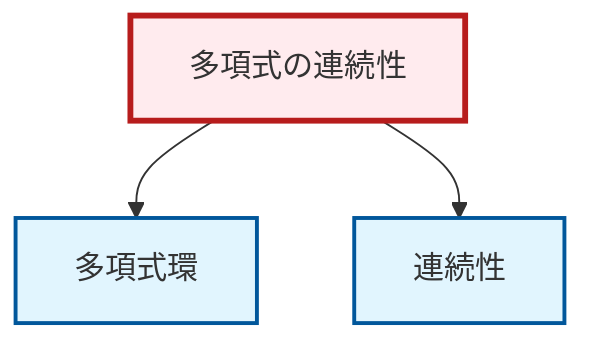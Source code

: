 graph TD
    classDef definition fill:#e1f5fe,stroke:#01579b,stroke-width:2px
    classDef theorem fill:#f3e5f5,stroke:#4a148c,stroke-width:2px
    classDef axiom fill:#fff3e0,stroke:#e65100,stroke-width:2px
    classDef example fill:#e8f5e9,stroke:#1b5e20,stroke-width:2px
    classDef current fill:#ffebee,stroke:#b71c1c,stroke-width:3px
    def-polynomial-ring["多項式環"]:::definition
    ex-polynomial-continuity["多項式の連続性"]:::example
    def-continuity["連続性"]:::definition
    ex-polynomial-continuity --> def-polynomial-ring
    ex-polynomial-continuity --> def-continuity
    class ex-polynomial-continuity current